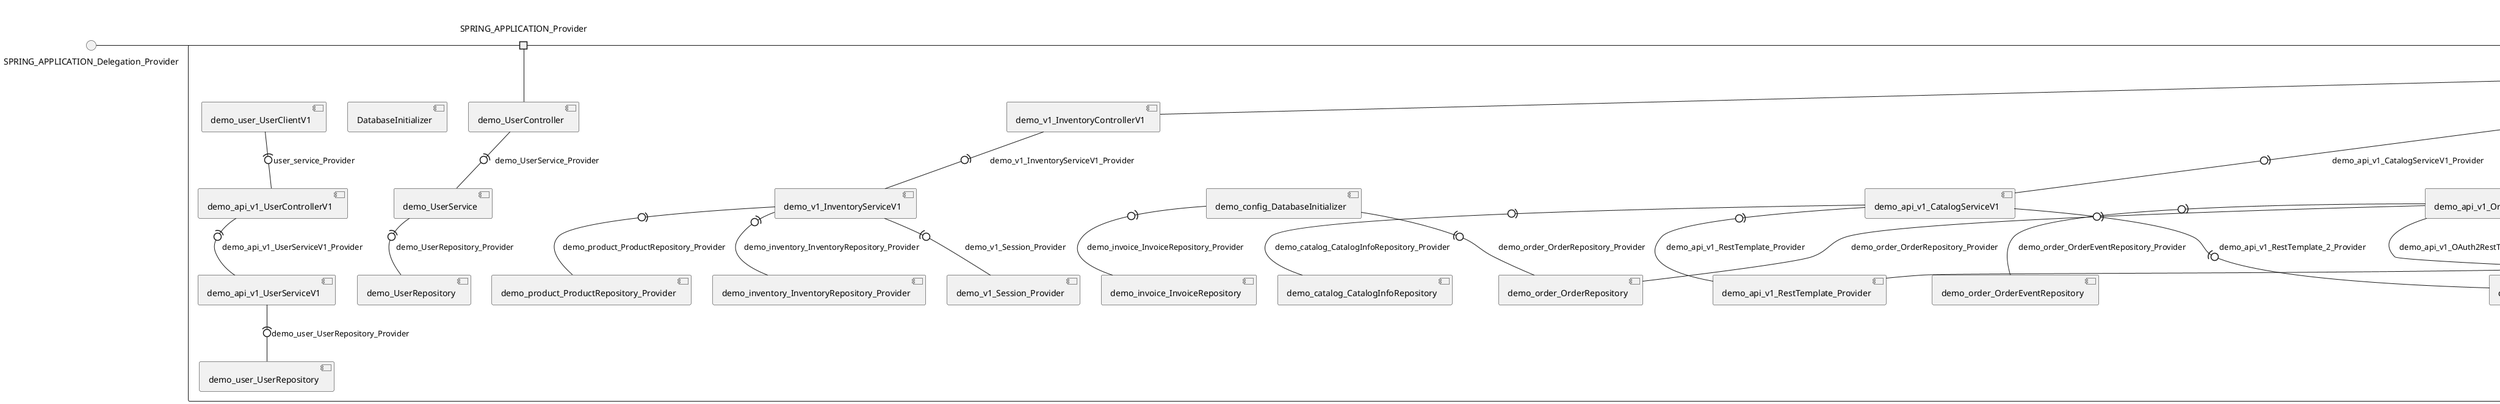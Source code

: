 @startuml
skinparam fixCircleLabelOverlapping true
skinparam componentStyle uml2
() SPRING_APPLICATION_Delegation_Provider
() account_service_Delegation_Provider
() catalog_service_v1_Delegation_Provider
() inventory_service_v1_Delegation_Provider
() order_service_Delegation_Provider
() shopping_cart_service_Delegation_Provider
() user_service_login_Delegation_Provider
() user_service_user_Delegation_Provider
rectangle System {
[DatabaseInitializer] [[kbastani-spring-cloud-event-sourcing-example.repository#_xQliODfLEe-aVfrsfm7Ycg]]
[demo_UserController] [[kbastani-spring-cloud-event-sourcing-example.repository#_xQliODfLEe-aVfrsfm7Ycg]]
[demo_UserRepository] [[kbastani-spring-cloud-event-sourcing-example.repository#_xQliODfLEe-aVfrsfm7Ycg]]
[demo_UserService] [[kbastani-spring-cloud-event-sourcing-example.repository#_xQliODfLEe-aVfrsfm7Ycg]]
[demo_account_AccountRepository] [[kbastani-spring-cloud-event-sourcing-example.repository#_xQliODfLEe-aVfrsfm7Ycg]]
[demo_api_v1_AccountControllerV1] [[kbastani-spring-cloud-event-sourcing-example.repository#_xQliODfLEe-aVfrsfm7Ycg]]
[demo_api_v1_AccountServiceV1] [[kbastani-spring-cloud-event-sourcing-example.repository#_xQliODfLEe-aVfrsfm7Ycg]]
[demo_api_v1_CatalogControllerV1] [[kbastani-spring-cloud-event-sourcing-example.repository#_xQliODfLEe-aVfrsfm7Ycg]]
[demo_api_v1_CatalogServiceV1] [[kbastani-spring-cloud-event-sourcing-example.repository#_xQliODfLEe-aVfrsfm7Ycg]]
[demo_api_v1_OAuth2RestTemplate_2_Provider] [[kbastani-spring-cloud-event-sourcing-example.repository#_xQliODfLEe-aVfrsfm7Ycg]]
[demo_api_v1_OAuth2RestTemplate_3_Provider] [[kbastani-spring-cloud-event-sourcing-example.repository#_xQliODfLEe-aVfrsfm7Ycg]]
[demo_api_v1_OAuth2RestTemplate_Provider] [[kbastani-spring-cloud-event-sourcing-example.repository#_xQliODfLEe-aVfrsfm7Ycg]]
[demo_api_v1_OrderControllerV1] [[kbastani-spring-cloud-event-sourcing-example.repository#_xQliODfLEe-aVfrsfm7Ycg]]
[demo_api_v1_OrderServiceV1] [[kbastani-spring-cloud-event-sourcing-example.repository#_xQliODfLEe-aVfrsfm7Ycg]]
[demo_api_v1_RestTemplate_2_Provider] [[kbastani-spring-cloud-event-sourcing-example.repository#_xQliODfLEe-aVfrsfm7Ycg]]
[demo_api_v1_RestTemplate_Provider] [[kbastani-spring-cloud-event-sourcing-example.repository#_xQliODfLEe-aVfrsfm7Ycg]]
[demo_api_v1_ShoppingCartControllerV1] [[kbastani-spring-cloud-event-sourcing-example.repository#_xQliODfLEe-aVfrsfm7Ycg]]
[demo_api_v1_ShoppingCartServiceV1] [[kbastani-spring-cloud-event-sourcing-example.repository#_xQliODfLEe-aVfrsfm7Ycg]]
[demo_api_v1_UserControllerV1] [[kbastani-spring-cloud-event-sourcing-example.repository#_xQliODfLEe-aVfrsfm7Ycg]]
[demo_api_v1_UserServiceV1] [[kbastani-spring-cloud-event-sourcing-example.repository#_xQliODfLEe-aVfrsfm7Ycg]]
[demo_cart_CartEventRepository] [[kbastani-spring-cloud-event-sourcing-example.repository#_xQliODfLEe-aVfrsfm7Ycg]]
[demo_catalog_CatalogInfoRepository] [[kbastani-spring-cloud-event-sourcing-example.repository#_xQliODfLEe-aVfrsfm7Ycg]]
[demo_config_DatabaseInitializer] [[kbastani-spring-cloud-event-sourcing-example.repository#_xQliODfLEe-aVfrsfm7Ycg]]
[demo_inventory_InventoryRepository_Provider] [[kbastani-spring-cloud-event-sourcing-example.repository#_xQliODfLEe-aVfrsfm7Ycg]]
[demo_invoice_InvoiceRepository] [[kbastani-spring-cloud-event-sourcing-example.repository#_xQliODfLEe-aVfrsfm7Ycg]]
[demo_login_AuthenticationManager_Provider] [[kbastani-spring-cloud-event-sourcing-example.repository#_xQliODfLEe-aVfrsfm7Ycg]]
[demo_login_ClientDetailsService_Provider] [[kbastani-spring-cloud-event-sourcing-example.repository#_xQliODfLEe-aVfrsfm7Ycg]]
[demo_login_HttpSessionSecurityContextRepository_Provider] [[kbastani-spring-cloud-event-sourcing-example.repository#_xQliODfLEe-aVfrsfm7Ycg]]
[demo_login_LoginController] [[kbastani-spring-cloud-event-sourcing-example.repository#_xQliODfLEe-aVfrsfm7Ycg]]
[demo_login_UserController] [[kbastani-spring-cloud-event-sourcing-example.repository#_xQliODfLEe-aVfrsfm7Ycg]]
[demo_order_OrderEventRepository] [[kbastani-spring-cloud-event-sourcing-example.repository#_xQliODfLEe-aVfrsfm7Ycg]]
[demo_order_OrderRepository] [[kbastani-spring-cloud-event-sourcing-example.repository#_xQliODfLEe-aVfrsfm7Ycg]]
[demo_product_ProductRepository_Provider] [[kbastani-spring-cloud-event-sourcing-example.repository#_xQliODfLEe-aVfrsfm7Ycg]]
[demo_user_UserClientV1] [[kbastani-spring-cloud-event-sourcing-example.repository#_xQliODfLEe-aVfrsfm7Ycg]]
[demo_user_UserRepository] [[kbastani-spring-cloud-event-sourcing-example.repository#_xQliODfLEe-aVfrsfm7Ycg]]
[demo_v1_InventoryControllerV1] [[kbastani-spring-cloud-event-sourcing-example.repository#_xQliODfLEe-aVfrsfm7Ycg]]
[demo_v1_InventoryServiceV1] [[kbastani-spring-cloud-event-sourcing-example.repository#_xQliODfLEe-aVfrsfm7Ycg]]
[demo_v1_Session_Provider] [[kbastani-spring-cloud-event-sourcing-example.repository#_xQliODfLEe-aVfrsfm7Ycg]]
port SPRING_APPLICATION_Provider
SPRING_APPLICATION_Delegation_Provider - SPRING_APPLICATION_Provider
SPRING_APPLICATION_Provider - [demo_UserController]
port account_service_Provider
account_service_Delegation_Provider - account_service_Provider
account_service_Provider - [demo_api_v1_AccountControllerV1]
port catalog_service_v1_Provider
catalog_service_v1_Delegation_Provider - catalog_service_v1_Provider
catalog_service_v1_Provider - [demo_api_v1_CatalogControllerV1]
[demo_UserService] -(0- [demo_UserRepository] : demo_UserRepository_Provider
[demo_UserController] -(0- [demo_UserService] : demo_UserService_Provider
[demo_api_v1_AccountServiceV1] -(0- [demo_account_AccountRepository] : demo_account_AccountRepository_Provider
[demo_api_v1_AccountControllerV1] -(0- [demo_api_v1_AccountServiceV1] : demo_api_v1_AccountServiceV1_Provider
[demo_api_v1_CatalogControllerV1] -(0- [demo_api_v1_CatalogServiceV1] : demo_api_v1_CatalogServiceV1_Provider
[demo_api_v1_ShoppingCartServiceV1] -(0- [demo_api_v1_OAuth2RestTemplate_2_Provider] : demo_api_v1_OAuth2RestTemplate_2_Provider
[demo_api_v1_OrderServiceV1] -(0- [demo_api_v1_OAuth2RestTemplate_2_Provider] : demo_api_v1_OAuth2RestTemplate_2_Provider
[demo_api_v1_AccountServiceV1] -(0- [demo_api_v1_OAuth2RestTemplate_2_Provider] : demo_api_v1_OAuth2RestTemplate_2_Provider
[demo_api_v1_ShoppingCartServiceV1] -(0- [demo_api_v1_OAuth2RestTemplate_3_Provider] : demo_api_v1_OAuth2RestTemplate_3_Provider
[demo_api_v1_AccountServiceV1] -(0- [demo_api_v1_OAuth2RestTemplate_3_Provider] : demo_api_v1_OAuth2RestTemplate_3_Provider
[demo_api_v1_OrderServiceV1] -(0- [demo_api_v1_OAuth2RestTemplate_3_Provider] : demo_api_v1_OAuth2RestTemplate_3_Provider
[demo_api_v1_AccountServiceV1] -(0- [demo_api_v1_OAuth2RestTemplate_Provider] : demo_api_v1_OAuth2RestTemplate_Provider
[demo_api_v1_ShoppingCartServiceV1] -(0- [demo_api_v1_OAuth2RestTemplate_Provider] : demo_api_v1_OAuth2RestTemplate_Provider
[demo_api_v1_OrderServiceV1] -(0- [demo_api_v1_OAuth2RestTemplate_Provider] : demo_api_v1_OAuth2RestTemplate_Provider
[demo_api_v1_OrderControllerV1] -(0- [demo_api_v1_OrderServiceV1] : demo_api_v1_OrderServiceV1_Provider
[demo_api_v1_CatalogServiceV1] -(0- [demo_api_v1_RestTemplate_2_Provider] : demo_api_v1_RestTemplate_2_Provider
[demo_api_v1_ShoppingCartServiceV1] -(0- [demo_api_v1_RestTemplate_2_Provider] : demo_api_v1_RestTemplate_2_Provider
[demo_api_v1_CatalogServiceV1] -(0- [demo_api_v1_RestTemplate_Provider] : demo_api_v1_RestTemplate_Provider
[demo_api_v1_ShoppingCartServiceV1] -(0- [demo_api_v1_RestTemplate_Provider] : demo_api_v1_RestTemplate_Provider
[demo_api_v1_ShoppingCartControllerV1] -(0- [demo_api_v1_ShoppingCartServiceV1] : demo_api_v1_ShoppingCartServiceV1_Provider
[demo_api_v1_UserControllerV1] -(0- [demo_api_v1_UserServiceV1] : demo_api_v1_UserServiceV1_Provider
[demo_api_v1_ShoppingCartServiceV1] -(0- [demo_cart_CartEventRepository] : demo_cart_CartEventRepository_Provider
[demo_api_v1_CatalogServiceV1] -(0- [demo_catalog_CatalogInfoRepository] : demo_catalog_CatalogInfoRepository_Provider
[demo_v1_InventoryServiceV1] -(0- [demo_inventory_InventoryRepository_Provider] : demo_inventory_InventoryRepository_Provider
[demo_config_DatabaseInitializer] -(0- [demo_invoice_InvoiceRepository] : demo_invoice_InvoiceRepository_Provider
[demo_login_LoginController] -(0- [demo_login_AuthenticationManager_Provider] : demo_login_AuthenticationManager_Provider
[demo_login_LoginController] -(0- [demo_login_ClientDetailsService_Provider] : demo_login_ClientDetailsService_Provider
[demo_login_LoginController] -(0- [demo_login_HttpSessionSecurityContextRepository_Provider] : demo_login_HttpSessionSecurityContextRepository_Provider
[demo_api_v1_OrderServiceV1] -(0- [demo_order_OrderEventRepository] : demo_order_OrderEventRepository_Provider
[demo_api_v1_OrderServiceV1] -(0- [demo_order_OrderRepository] : demo_order_OrderRepository_Provider
[demo_config_DatabaseInitializer] -(0- [demo_order_OrderRepository] : demo_order_OrderRepository_Provider
[demo_v1_InventoryServiceV1] -(0- [demo_product_ProductRepository_Provider] : demo_product_ProductRepository_Provider
[demo_api_v1_UserServiceV1] -(0- [demo_user_UserRepository] : demo_user_UserRepository_Provider
[demo_v1_InventoryControllerV1] -(0- [demo_v1_InventoryServiceV1] : demo_v1_InventoryServiceV1_Provider
[demo_v1_InventoryServiceV1] -(0- [demo_v1_Session_Provider] : demo_v1_Session_Provider
port inventory_service_v1_Provider
inventory_service_v1_Delegation_Provider - inventory_service_v1_Provider
inventory_service_v1_Provider - [demo_v1_InventoryControllerV1]
port order_service_Provider
order_service_Delegation_Provider - order_service_Provider
order_service_Provider - [demo_api_v1_OrderControllerV1]
port shopping_cart_service_Provider
shopping_cart_service_Delegation_Provider - shopping_cart_service_Provider
shopping_cart_service_Provider - [demo_api_v1_ShoppingCartControllerV1]
[demo_user_UserClientV1] -(0- [demo_api_v1_UserControllerV1] : user_service_Provider
port user_service_login_Provider
user_service_login_Delegation_Provider - user_service_login_Provider
user_service_login_Provider - [demo_login_LoginController]
port user_service_user_Provider
user_service_user_Delegation_Provider - user_service_user_Provider
user_service_user_Provider - [demo_login_UserController]
}

@enduml
